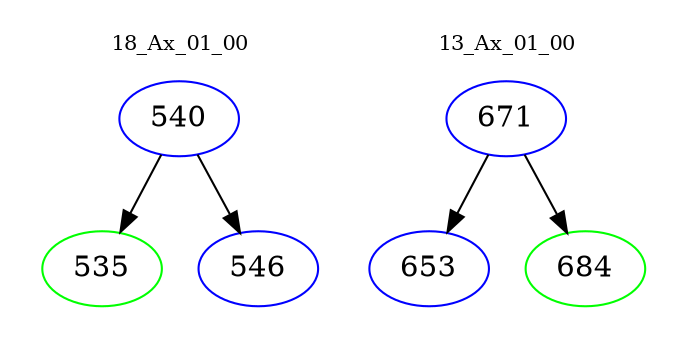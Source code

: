 digraph{
subgraph cluster_0 {
color = white
label = "18_Ax_01_00";
fontsize=10;
T0_540 [label="540", color="blue"]
T0_540 -> T0_535 [color="black"]
T0_535 [label="535", color="green"]
T0_540 -> T0_546 [color="black"]
T0_546 [label="546", color="blue"]
}
subgraph cluster_1 {
color = white
label = "13_Ax_01_00";
fontsize=10;
T1_671 [label="671", color="blue"]
T1_671 -> T1_653 [color="black"]
T1_653 [label="653", color="blue"]
T1_671 -> T1_684 [color="black"]
T1_684 [label="684", color="green"]
}
}
